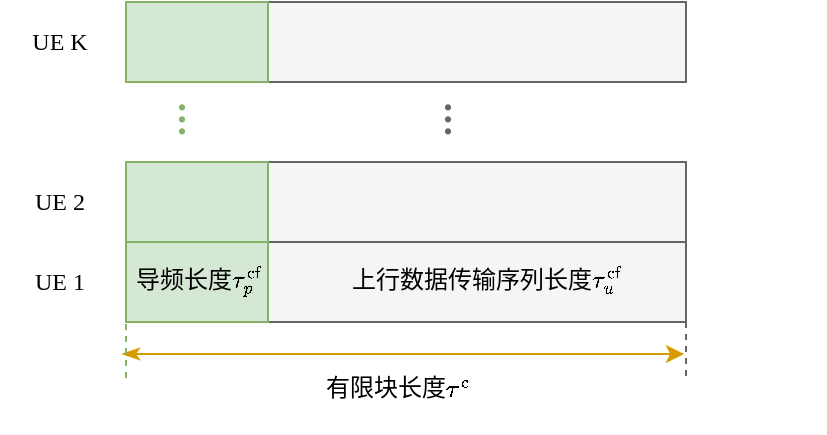 <mxfile version="26.0.16">
  <diagram name="第 1 页" id="OCGP7WfprYIRom_sYfIn">
    <mxGraphModel dx="815" dy="455" grid="0" gridSize="10" guides="1" tooltips="1" connect="1" arrows="1" fold="1" page="1" pageScale="1" pageWidth="827" pageHeight="1169" math="1" shadow="0">
      <root>
        <mxCell id="0" />
        <mxCell id="1" parent="0" />
        <mxCell id="8f648LGkRFMnPa2YWW44-22" value="" style="rounded=0;whiteSpace=wrap;html=1;fillColor=#f5f5f5;strokeColor=#666666;fontColor=#333333;" vertex="1" parent="1">
          <mxGeometry x="380" y="300" width="220" height="40" as="geometry" />
        </mxCell>
        <mxCell id="8f648LGkRFMnPa2YWW44-23" value="" style="rounded=0;whiteSpace=wrap;html=1;fillColor=#d5e8d4;strokeColor=#82b366;" vertex="1" parent="1">
          <mxGeometry x="320" y="300" width="71" height="40" as="geometry" />
        </mxCell>
        <mxCell id="8f648LGkRFMnPa2YWW44-24" value="" style="rounded=0;whiteSpace=wrap;html=1;fillColor=#f5f5f5;strokeColor=#666666;fontColor=#333333;" vertex="1" parent="1">
          <mxGeometry x="380" y="340" width="220" height="40" as="geometry" />
        </mxCell>
        <mxCell id="8f648LGkRFMnPa2YWW44-25" value="" style="rounded=0;whiteSpace=wrap;html=1;fillColor=#d5e8d4;strokeColor=#82b366;" vertex="1" parent="1">
          <mxGeometry x="320" y="340" width="71" height="40" as="geometry" />
        </mxCell>
        <mxCell id="8f648LGkRFMnPa2YWW44-26" value="" style="rounded=0;whiteSpace=wrap;html=1;fillColor=#f5f5f5;strokeColor=#666666;fontColor=#333333;" vertex="1" parent="1">
          <mxGeometry x="380" y="220" width="220" height="40" as="geometry" />
        </mxCell>
        <mxCell id="8f648LGkRFMnPa2YWW44-27" value="" style="rounded=0;whiteSpace=wrap;html=1;fillColor=#d5e8d4;strokeColor=#82b366;" vertex="1" parent="1">
          <mxGeometry x="320" y="220" width="71" height="40" as="geometry" />
        </mxCell>
        <mxCell id="8f648LGkRFMnPa2YWW44-28" value="&lt;font face=&quot;Times New Roman&quot;&gt;UE 1&lt;/font&gt;" style="text;strokeColor=none;align=center;fillColor=none;html=1;verticalAlign=middle;whiteSpace=wrap;rounded=0;" vertex="1" parent="1">
          <mxGeometry x="257" y="345" width="60" height="30" as="geometry" />
        </mxCell>
        <mxCell id="8f648LGkRFMnPa2YWW44-29" value="&lt;font face=&quot;Times New Roman&quot;&gt;UE 2&lt;/font&gt;" style="text;strokeColor=none;align=center;fillColor=none;html=1;verticalAlign=middle;whiteSpace=wrap;rounded=0;" vertex="1" parent="1">
          <mxGeometry x="257" y="305" width="60" height="30" as="geometry" />
        </mxCell>
        <mxCell id="8f648LGkRFMnPa2YWW44-30" value="&lt;font face=&quot;Times New Roman&quot;&gt;UE K&lt;/font&gt;" style="text;strokeColor=none;align=center;fillColor=none;html=1;verticalAlign=middle;whiteSpace=wrap;rounded=0;" vertex="1" parent="1">
          <mxGeometry x="257" y="225" width="60" height="30" as="geometry" />
        </mxCell>
        <mxCell id="8f648LGkRFMnPa2YWW44-31" value="&lt;div style=&quot;line-height: 10%;&quot;&gt;&lt;div&gt;&lt;font face=&quot;Times New Roman&quot; style=&quot;font-size: 26px; line-height: 10%; color: rgb(102, 102, 102);&quot;&gt;.&lt;/font&gt;&lt;/div&gt;&lt;div&gt;&lt;font face=&quot;Times New Roman&quot; style=&quot;font-size: 26px; line-height: 10%; color: rgb(102, 102, 102);&quot;&gt;.&lt;/font&gt;&lt;/div&gt;&lt;div&gt;&lt;font face=&quot;Times New Roman&quot; style=&quot;font-size: 26px; line-height: 10%; color: rgb(102, 102, 102);&quot;&gt;.&lt;/font&gt;&lt;/div&gt;&lt;/div&gt;" style="text;strokeColor=none;align=center;fillColor=none;html=1;verticalAlign=middle;whiteSpace=wrap;rounded=0;" vertex="1" parent="1">
          <mxGeometry x="418" y="242" width="126" height="66" as="geometry" />
        </mxCell>
        <mxCell id="8f648LGkRFMnPa2YWW44-32" value="&lt;div style=&quot;line-height: 10%;&quot;&gt;&lt;div&gt;&lt;font face=&quot;Times New Roman&quot; style=&quot;font-size: 26px; line-height: 10%; color: rgb(130, 179, 102);&quot;&gt;.&lt;/font&gt;&lt;/div&gt;&lt;div&gt;&lt;font face=&quot;Times New Roman&quot; style=&quot;font-size: 26px; line-height: 10%; color: rgb(130, 179, 102);&quot;&gt;.&lt;/font&gt;&lt;/div&gt;&lt;div&gt;&lt;font face=&quot;Times New Roman&quot; style=&quot;font-size: 26px; line-height: 10%; color: rgb(130, 179, 102);&quot;&gt;.&lt;/font&gt;&lt;/div&gt;&lt;/div&gt;" style="text;strokeColor=none;align=center;fillColor=none;html=1;verticalAlign=middle;whiteSpace=wrap;rounded=0;" vertex="1" parent="1">
          <mxGeometry x="285" y="242" width="126" height="66" as="geometry" />
        </mxCell>
        <mxCell id="8f648LGkRFMnPa2YWW44-33" value="" style="endArrow=classic;startArrow=classicThin;html=1;rounded=0;startFill=1;strokeColor=#d79b00;fillColor=#ffe6cc;" edge="1" parent="1">
          <mxGeometry width="50" height="50" relative="1" as="geometry">
            <mxPoint x="318" y="396" as="sourcePoint" />
            <mxPoint x="599" y="396" as="targetPoint" />
          </mxGeometry>
        </mxCell>
        <mxCell id="8f648LGkRFMnPa2YWW44-38" value="" style="endArrow=none;dashed=1;html=1;strokeWidth=1;rounded=0;jumpSize=5;startSize=4;fillColor=#d5e8d4;strokeColor=#82b366;curved=0;" edge="1" parent="1">
          <mxGeometry width="50" height="50" relative="1" as="geometry">
            <mxPoint x="320" y="408" as="sourcePoint" />
            <mxPoint x="320" y="381" as="targetPoint" />
          </mxGeometry>
        </mxCell>
        <mxCell id="8f648LGkRFMnPa2YWW44-39" value="" style="endArrow=none;dashed=1;html=1;strokeWidth=1;rounded=0;jumpSize=5;startSize=4;fillColor=#d5e8d4;strokeColor=#666666;curved=0;" edge="1" parent="1">
          <mxGeometry width="50" height="50" relative="1" as="geometry">
            <mxPoint x="600" y="407" as="sourcePoint" />
            <mxPoint x="600" y="380" as="targetPoint" />
          </mxGeometry>
        </mxCell>
        <mxCell id="8f648LGkRFMnPa2YWW44-45" value="导频长度\( \tau_{p} ^{\mathrm {cf}} \) " style="text;whiteSpace=wrap;fontFamily=宋体;" vertex="1" parent="1">
          <mxGeometry x="323.004" y="345.003" width="238" height="36" as="geometry" />
        </mxCell>
        <mxCell id="8f648LGkRFMnPa2YWW44-50" value="上行数据传输序列长度\( \tau_{u} ^{\mathrm {cf}} \) " style="text;whiteSpace=wrap;fontFamily=宋体;" vertex="1" parent="1">
          <mxGeometry x="431.004" y="345.003" width="238" height="36" as="geometry" />
        </mxCell>
        <mxCell id="8f648LGkRFMnPa2YWW44-51" value="有限块长度\( \tau ^{\mathrm {c}} \) " style="text;whiteSpace=wrap;fontFamily=宋体;" vertex="1" parent="1">
          <mxGeometry x="418.004" y="399.003" width="238" height="36" as="geometry" />
        </mxCell>
      </root>
    </mxGraphModel>
  </diagram>
</mxfile>

